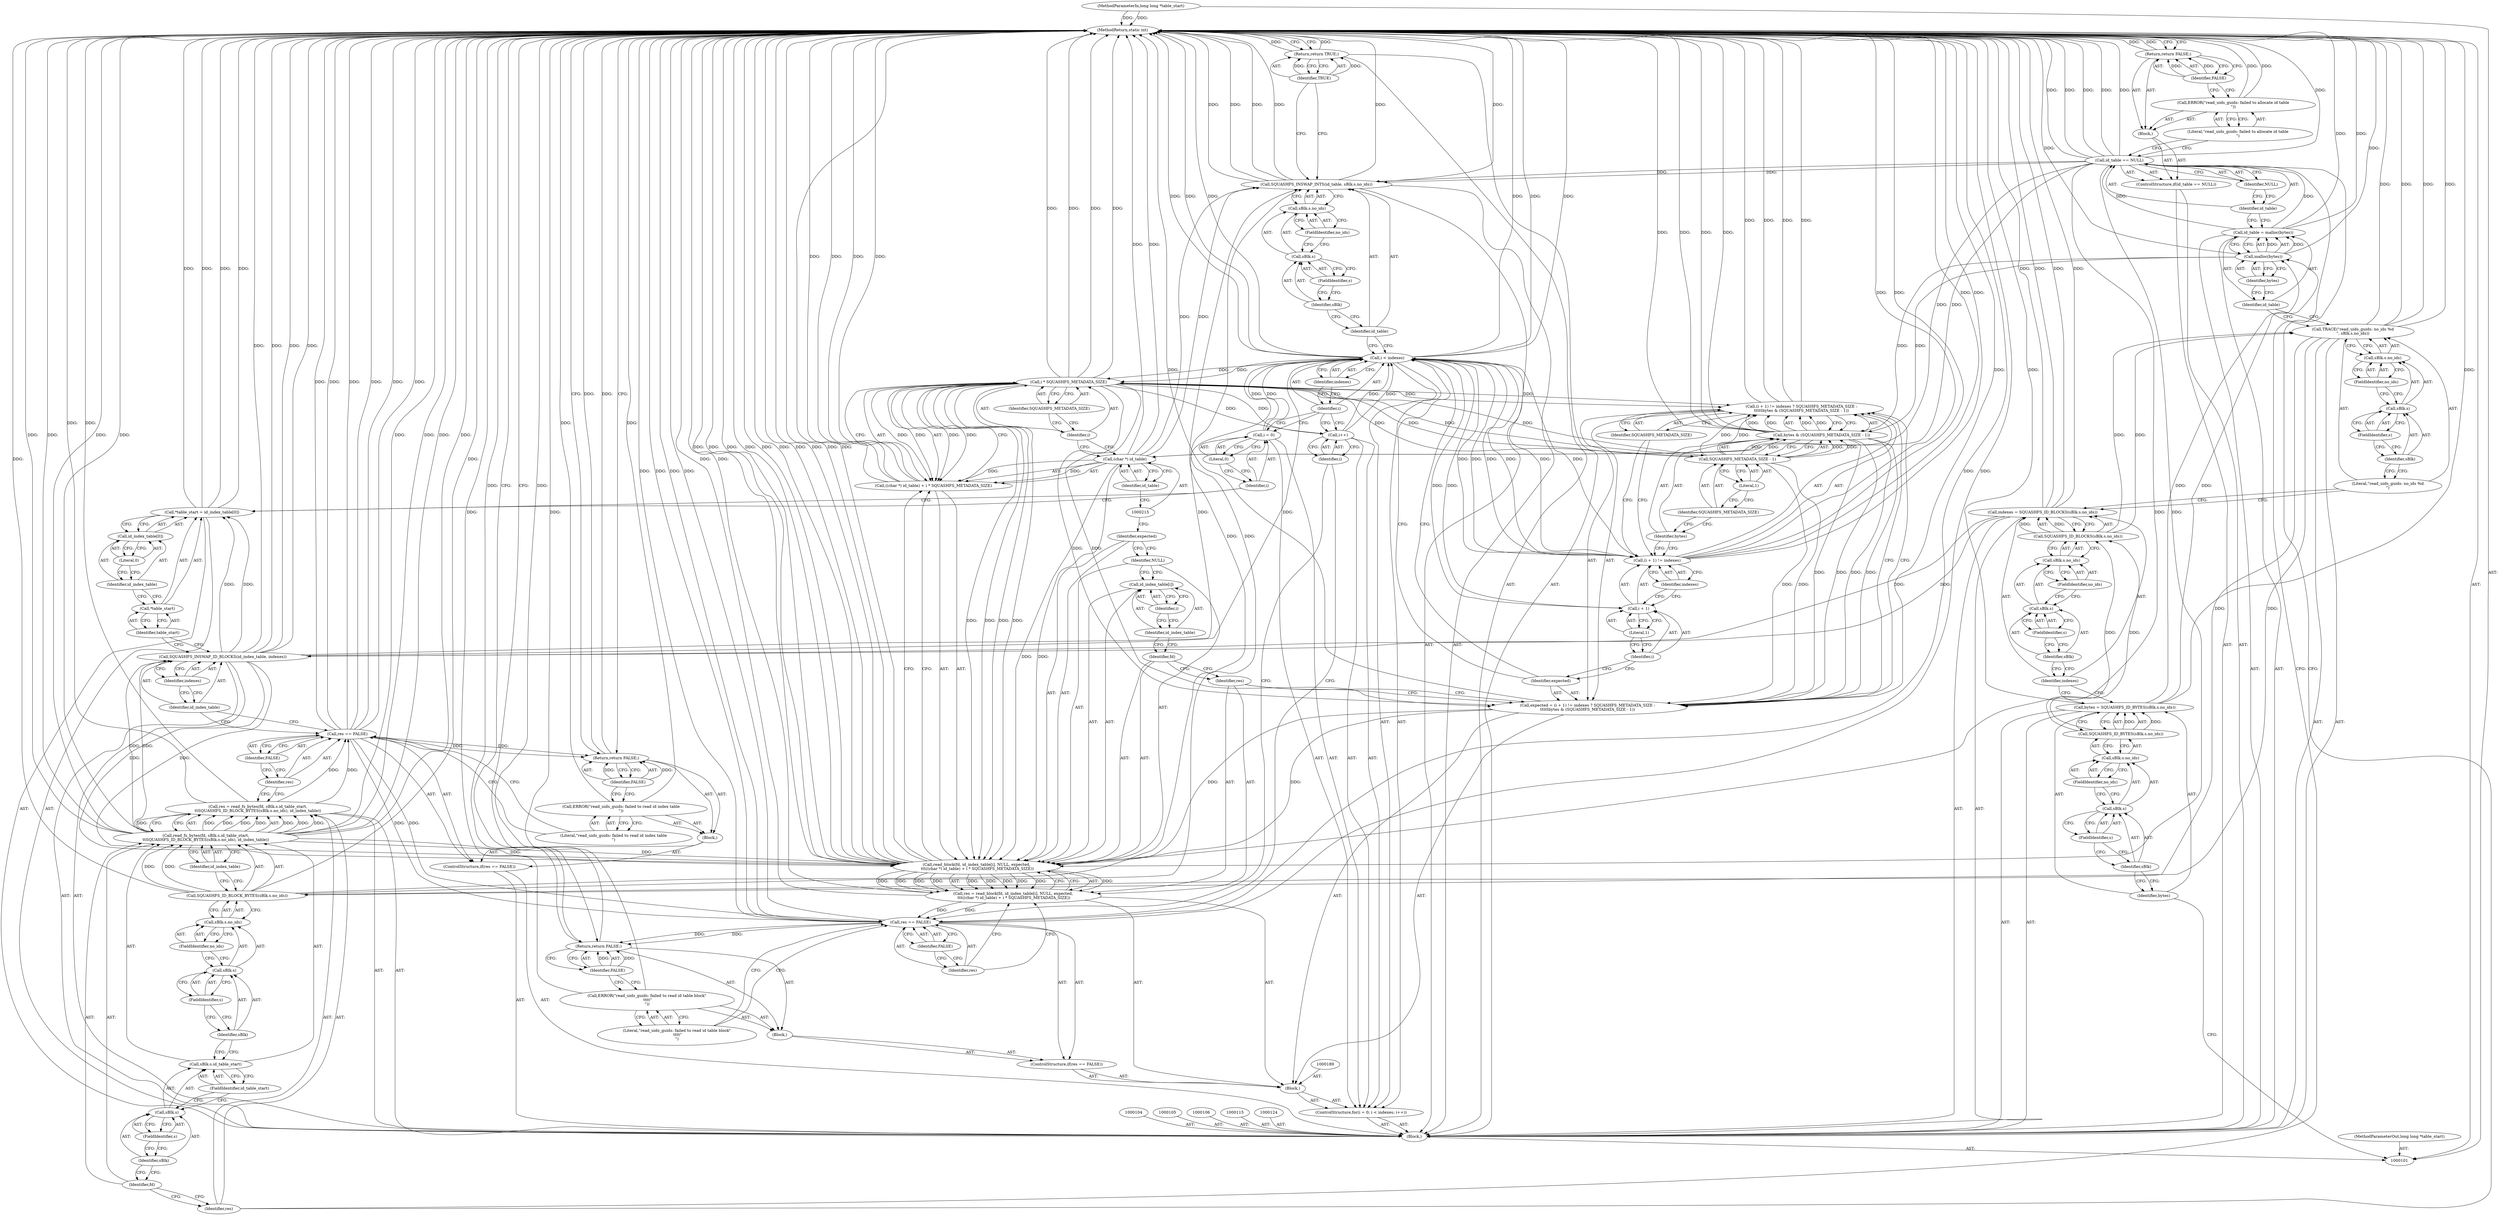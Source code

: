 digraph "1_squashfs-tools_f95864afe8833fe3ad782d714b41378e860977b1_3" {
"1000238" [label="(MethodReturn,static int)"];
"1000102" [label="(MethodParameterIn,long long *table_start)"];
"1000366" [label="(MethodParameterOut,long long *table_start)"];
"1000134" [label="(Call,malloc(bytes))"];
"1000132" [label="(Call,id_table = malloc(bytes))"];
"1000133" [label="(Identifier,id_table)"];
"1000135" [label="(Identifier,bytes)"];
"1000139" [label="(Identifier,NULL)"];
"1000136" [label="(ControlStructure,if(id_table == NULL))"];
"1000140" [label="(Block,)"];
"1000137" [label="(Call,id_table == NULL)"];
"1000138" [label="(Identifier,id_table)"];
"1000141" [label="(Call,ERROR(\"read_uids_guids: failed to allocate id table\n\"))"];
"1000142" [label="(Literal,\"read_uids_guids: failed to allocate id table\n\")"];
"1000144" [label="(Identifier,FALSE)"];
"1000143" [label="(Return,return FALSE;)"];
"1000145" [label="(Call,res = read_fs_bytes(fd, sBlk.s.id_table_start,\n\t\tSQUASHFS_ID_BLOCK_BYTES(sBlk.s.no_ids), id_index_table))"];
"1000146" [label="(Identifier,res)"];
"1000148" [label="(Identifier,fd)"];
"1000149" [label="(Call,sBlk.s.id_table_start)"];
"1000150" [label="(Call,sBlk.s)"];
"1000151" [label="(Identifier,sBlk)"];
"1000152" [label="(FieldIdentifier,s)"];
"1000153" [label="(FieldIdentifier,id_table_start)"];
"1000147" [label="(Call,read_fs_bytes(fd, sBlk.s.id_table_start,\n\t\tSQUASHFS_ID_BLOCK_BYTES(sBlk.s.no_ids), id_index_table))"];
"1000154" [label="(Call,SQUASHFS_ID_BLOCK_BYTES(sBlk.s.no_ids))"];
"1000155" [label="(Call,sBlk.s.no_ids)"];
"1000156" [label="(Call,sBlk.s)"];
"1000157" [label="(Identifier,sBlk)"];
"1000158" [label="(FieldIdentifier,s)"];
"1000159" [label="(FieldIdentifier,no_ids)"];
"1000160" [label="(Identifier,id_index_table)"];
"1000164" [label="(Identifier,FALSE)"];
"1000165" [label="(Block,)"];
"1000161" [label="(ControlStructure,if(res == FALSE))"];
"1000162" [label="(Call,res == FALSE)"];
"1000163" [label="(Identifier,res)"];
"1000166" [label="(Call,ERROR(\"read_uids_guids: failed to read id index table\n\"))"];
"1000167" [label="(Literal,\"read_uids_guids: failed to read id index table\n\")"];
"1000103" [label="(Block,)"];
"1000169" [label="(Identifier,FALSE)"];
"1000168" [label="(Return,return FALSE;)"];
"1000170" [label="(Call,SQUASHFS_INSWAP_ID_BLOCKS(id_index_table, indexes))"];
"1000171" [label="(Identifier,id_index_table)"];
"1000172" [label="(Identifier,indexes)"];
"1000173" [label="(Call,*table_start = id_index_table[0])"];
"1000174" [label="(Call,*table_start)"];
"1000176" [label="(Call,id_index_table[0])"];
"1000177" [label="(Identifier,id_index_table)"];
"1000175" [label="(Identifier,table_start)"];
"1000178" [label="(Literal,0)"];
"1000179" [label="(ControlStructure,for(i = 0; i < indexes; i++))"];
"1000183" [label="(Call,i < indexes)"];
"1000184" [label="(Identifier,i)"];
"1000185" [label="(Identifier,indexes)"];
"1000186" [label="(Call,i++)"];
"1000187" [label="(Identifier,i)"];
"1000180" [label="(Call,i = 0)"];
"1000181" [label="(Identifier,i)"];
"1000182" [label="(Literal,0)"];
"1000192" [label="(Call,(i + 1) != indexes ? SQUASHFS_METADATA_SIZE :\n\t\t\t\t\tbytes & (SQUASHFS_METADATA_SIZE - 1))"];
"1000193" [label="(Call,(i + 1) != indexes)"];
"1000194" [label="(Call,i + 1)"];
"1000195" [label="(Identifier,i)"];
"1000188" [label="(Block,)"];
"1000196" [label="(Literal,1)"];
"1000197" [label="(Identifier,indexes)"];
"1000198" [label="(Identifier,SQUASHFS_METADATA_SIZE)"];
"1000190" [label="(Call,expected = (i + 1) != indexes ? SQUASHFS_METADATA_SIZE :\n\t\t\t\t\tbytes & (SQUASHFS_METADATA_SIZE - 1))"];
"1000191" [label="(Identifier,expected)"];
"1000201" [label="(Call,SQUASHFS_METADATA_SIZE - 1)"];
"1000202" [label="(Identifier,SQUASHFS_METADATA_SIZE)"];
"1000203" [label="(Literal,1)"];
"1000199" [label="(Call,bytes & (SQUASHFS_METADATA_SIZE - 1))"];
"1000200" [label="(Identifier,bytes)"];
"1000207" [label="(Identifier,fd)"];
"1000208" [label="(Call,id_index_table[i])"];
"1000209" [label="(Identifier,id_index_table)"];
"1000204" [label="(Call,res = read_block(fd, id_index_table[i], NULL, expected,\n \t\t\t((char *) id_table) + i * SQUASHFS_METADATA_SIZE))"];
"1000205" [label="(Identifier,res)"];
"1000210" [label="(Identifier,i)"];
"1000211" [label="(Identifier,NULL)"];
"1000212" [label="(Identifier,expected)"];
"1000206" [label="(Call,read_block(fd, id_index_table[i], NULL, expected,\n \t\t\t((char *) id_table) + i * SQUASHFS_METADATA_SIZE))"];
"1000216" [label="(Identifier,id_table)"];
"1000217" [label="(Call,i * SQUASHFS_METADATA_SIZE)"];
"1000218" [label="(Identifier,i)"];
"1000219" [label="(Identifier,SQUASHFS_METADATA_SIZE)"];
"1000213" [label="(Call,((char *) id_table) + i * SQUASHFS_METADATA_SIZE)"];
"1000214" [label="(Call,(char *) id_table)"];
"1000223" [label="(Identifier,FALSE)"];
"1000224" [label="(Block,)"];
"1000220" [label="(ControlStructure,if(res == FALSE))"];
"1000221" [label="(Call,res == FALSE)"];
"1000222" [label="(Identifier,res)"];
"1000225" [label="(Call,ERROR(\"read_uids_guids: failed to read id table block\"\n \t\t\t\t\"\n\"))"];
"1000226" [label="(Literal,\"read_uids_guids: failed to read id table block\"\n \t\t\t\t\"\n\")"];
"1000109" [label="(Call,SQUASHFS_ID_BYTES(sBlk.s.no_ids))"];
"1000110" [label="(Call,sBlk.s.no_ids)"];
"1000111" [label="(Call,sBlk.s)"];
"1000112" [label="(Identifier,sBlk)"];
"1000113" [label="(FieldIdentifier,s)"];
"1000114" [label="(FieldIdentifier,no_ids)"];
"1000107" [label="(Call,bytes = SQUASHFS_ID_BYTES(sBlk.s.no_ids))"];
"1000108" [label="(Identifier,bytes)"];
"1000228" [label="(Identifier,FALSE)"];
"1000227" [label="(Return,return FALSE;)"];
"1000229" [label="(Call,SQUASHFS_INSWAP_INTS(id_table, sBlk.s.no_ids))"];
"1000230" [label="(Identifier,id_table)"];
"1000231" [label="(Call,sBlk.s.no_ids)"];
"1000232" [label="(Call,sBlk.s)"];
"1000233" [label="(Identifier,sBlk)"];
"1000234" [label="(FieldIdentifier,s)"];
"1000235" [label="(FieldIdentifier,no_ids)"];
"1000236" [label="(Return,return TRUE;)"];
"1000237" [label="(Identifier,TRUE)"];
"1000118" [label="(Call,SQUASHFS_ID_BLOCKS(sBlk.s.no_ids))"];
"1000119" [label="(Call,sBlk.s.no_ids)"];
"1000120" [label="(Call,sBlk.s)"];
"1000121" [label="(Identifier,sBlk)"];
"1000122" [label="(FieldIdentifier,s)"];
"1000123" [label="(FieldIdentifier,no_ids)"];
"1000116" [label="(Call,indexes = SQUASHFS_ID_BLOCKS(sBlk.s.no_ids))"];
"1000117" [label="(Identifier,indexes)"];
"1000125" [label="(Call,TRACE(\"read_uids_guids: no_ids %d\n\", sBlk.s.no_ids))"];
"1000127" [label="(Call,sBlk.s.no_ids)"];
"1000128" [label="(Call,sBlk.s)"];
"1000129" [label="(Identifier,sBlk)"];
"1000130" [label="(FieldIdentifier,s)"];
"1000131" [label="(FieldIdentifier,no_ids)"];
"1000126" [label="(Literal,\"read_uids_guids: no_ids %d\n\")"];
"1000238" -> "1000101"  [label="AST: "];
"1000238" -> "1000143"  [label="CFG: "];
"1000238" -> "1000168"  [label="CFG: "];
"1000238" -> "1000227"  [label="CFG: "];
"1000238" -> "1000236"  [label="CFG: "];
"1000168" -> "1000238"  [label="DDG: "];
"1000116" -> "1000238"  [label="DDG: "];
"1000116" -> "1000238"  [label="DDG: "];
"1000225" -> "1000238"  [label="DDG: "];
"1000221" -> "1000238"  [label="DDG: "];
"1000221" -> "1000238"  [label="DDG: "];
"1000221" -> "1000238"  [label="DDG: "];
"1000183" -> "1000238"  [label="DDG: "];
"1000183" -> "1000238"  [label="DDG: "];
"1000183" -> "1000238"  [label="DDG: "];
"1000217" -> "1000238"  [label="DDG: "];
"1000217" -> "1000238"  [label="DDG: "];
"1000102" -> "1000238"  [label="DDG: "];
"1000170" -> "1000238"  [label="DDG: "];
"1000170" -> "1000238"  [label="DDG: "];
"1000137" -> "1000238"  [label="DDG: "];
"1000137" -> "1000238"  [label="DDG: "];
"1000137" -> "1000238"  [label="DDG: "];
"1000162" -> "1000238"  [label="DDG: "];
"1000162" -> "1000238"  [label="DDG: "];
"1000162" -> "1000238"  [label="DDG: "];
"1000125" -> "1000238"  [label="DDG: "];
"1000125" -> "1000238"  [label="DDG: "];
"1000193" -> "1000238"  [label="DDG: "];
"1000193" -> "1000238"  [label="DDG: "];
"1000199" -> "1000238"  [label="DDG: "];
"1000199" -> "1000238"  [label="DDG: "];
"1000214" -> "1000238"  [label="DDG: "];
"1000213" -> "1000238"  [label="DDG: "];
"1000213" -> "1000238"  [label="DDG: "];
"1000147" -> "1000238"  [label="DDG: "];
"1000147" -> "1000238"  [label="DDG: "];
"1000147" -> "1000238"  [label="DDG: "];
"1000147" -> "1000238"  [label="DDG: "];
"1000204" -> "1000238"  [label="DDG: "];
"1000141" -> "1000238"  [label="DDG: "];
"1000166" -> "1000238"  [label="DDG: "];
"1000229" -> "1000238"  [label="DDG: "];
"1000229" -> "1000238"  [label="DDG: "];
"1000229" -> "1000238"  [label="DDG: "];
"1000154" -> "1000238"  [label="DDG: "];
"1000132" -> "1000238"  [label="DDG: "];
"1000206" -> "1000238"  [label="DDG: "];
"1000206" -> "1000238"  [label="DDG: "];
"1000206" -> "1000238"  [label="DDG: "];
"1000206" -> "1000238"  [label="DDG: "];
"1000206" -> "1000238"  [label="DDG: "];
"1000173" -> "1000238"  [label="DDG: "];
"1000173" -> "1000238"  [label="DDG: "];
"1000192" -> "1000238"  [label="DDG: "];
"1000192" -> "1000238"  [label="DDG: "];
"1000134" -> "1000238"  [label="DDG: "];
"1000145" -> "1000238"  [label="DDG: "];
"1000190" -> "1000238"  [label="DDG: "];
"1000107" -> "1000238"  [label="DDG: "];
"1000236" -> "1000238"  [label="DDG: "];
"1000227" -> "1000238"  [label="DDG: "];
"1000143" -> "1000238"  [label="DDG: "];
"1000102" -> "1000101"  [label="AST: "];
"1000102" -> "1000238"  [label="DDG: "];
"1000366" -> "1000101"  [label="AST: "];
"1000134" -> "1000132"  [label="AST: "];
"1000134" -> "1000135"  [label="CFG: "];
"1000135" -> "1000134"  [label="AST: "];
"1000132" -> "1000134"  [label="CFG: "];
"1000134" -> "1000238"  [label="DDG: "];
"1000134" -> "1000132"  [label="DDG: "];
"1000107" -> "1000134"  [label="DDG: "];
"1000134" -> "1000199"  [label="DDG: "];
"1000132" -> "1000103"  [label="AST: "];
"1000132" -> "1000134"  [label="CFG: "];
"1000133" -> "1000132"  [label="AST: "];
"1000134" -> "1000132"  [label="AST: "];
"1000138" -> "1000132"  [label="CFG: "];
"1000132" -> "1000238"  [label="DDG: "];
"1000134" -> "1000132"  [label="DDG: "];
"1000132" -> "1000137"  [label="DDG: "];
"1000133" -> "1000132"  [label="AST: "];
"1000133" -> "1000125"  [label="CFG: "];
"1000135" -> "1000133"  [label="CFG: "];
"1000135" -> "1000134"  [label="AST: "];
"1000135" -> "1000133"  [label="CFG: "];
"1000134" -> "1000135"  [label="CFG: "];
"1000139" -> "1000137"  [label="AST: "];
"1000139" -> "1000138"  [label="CFG: "];
"1000137" -> "1000139"  [label="CFG: "];
"1000136" -> "1000103"  [label="AST: "];
"1000137" -> "1000136"  [label="AST: "];
"1000140" -> "1000136"  [label="AST: "];
"1000140" -> "1000136"  [label="AST: "];
"1000141" -> "1000140"  [label="AST: "];
"1000143" -> "1000140"  [label="AST: "];
"1000137" -> "1000136"  [label="AST: "];
"1000137" -> "1000139"  [label="CFG: "];
"1000138" -> "1000137"  [label="AST: "];
"1000139" -> "1000137"  [label="AST: "];
"1000142" -> "1000137"  [label="CFG: "];
"1000146" -> "1000137"  [label="CFG: "];
"1000137" -> "1000238"  [label="DDG: "];
"1000137" -> "1000238"  [label="DDG: "];
"1000137" -> "1000238"  [label="DDG: "];
"1000132" -> "1000137"  [label="DDG: "];
"1000137" -> "1000206"  [label="DDG: "];
"1000137" -> "1000214"  [label="DDG: "];
"1000137" -> "1000229"  [label="DDG: "];
"1000138" -> "1000137"  [label="AST: "];
"1000138" -> "1000132"  [label="CFG: "];
"1000139" -> "1000138"  [label="CFG: "];
"1000141" -> "1000140"  [label="AST: "];
"1000141" -> "1000142"  [label="CFG: "];
"1000142" -> "1000141"  [label="AST: "];
"1000144" -> "1000141"  [label="CFG: "];
"1000141" -> "1000238"  [label="DDG: "];
"1000142" -> "1000141"  [label="AST: "];
"1000142" -> "1000137"  [label="CFG: "];
"1000141" -> "1000142"  [label="CFG: "];
"1000144" -> "1000143"  [label="AST: "];
"1000144" -> "1000141"  [label="CFG: "];
"1000143" -> "1000144"  [label="CFG: "];
"1000144" -> "1000143"  [label="DDG: "];
"1000143" -> "1000140"  [label="AST: "];
"1000143" -> "1000144"  [label="CFG: "];
"1000144" -> "1000143"  [label="AST: "];
"1000238" -> "1000143"  [label="CFG: "];
"1000143" -> "1000238"  [label="DDG: "];
"1000144" -> "1000143"  [label="DDG: "];
"1000145" -> "1000103"  [label="AST: "];
"1000145" -> "1000147"  [label="CFG: "];
"1000146" -> "1000145"  [label="AST: "];
"1000147" -> "1000145"  [label="AST: "];
"1000163" -> "1000145"  [label="CFG: "];
"1000145" -> "1000238"  [label="DDG: "];
"1000147" -> "1000145"  [label="DDG: "];
"1000147" -> "1000145"  [label="DDG: "];
"1000147" -> "1000145"  [label="DDG: "];
"1000147" -> "1000145"  [label="DDG: "];
"1000145" -> "1000162"  [label="DDG: "];
"1000146" -> "1000145"  [label="AST: "];
"1000146" -> "1000137"  [label="CFG: "];
"1000148" -> "1000146"  [label="CFG: "];
"1000148" -> "1000147"  [label="AST: "];
"1000148" -> "1000146"  [label="CFG: "];
"1000151" -> "1000148"  [label="CFG: "];
"1000149" -> "1000147"  [label="AST: "];
"1000149" -> "1000153"  [label="CFG: "];
"1000150" -> "1000149"  [label="AST: "];
"1000153" -> "1000149"  [label="AST: "];
"1000157" -> "1000149"  [label="CFG: "];
"1000150" -> "1000149"  [label="AST: "];
"1000150" -> "1000152"  [label="CFG: "];
"1000151" -> "1000150"  [label="AST: "];
"1000152" -> "1000150"  [label="AST: "];
"1000153" -> "1000150"  [label="CFG: "];
"1000151" -> "1000150"  [label="AST: "];
"1000151" -> "1000148"  [label="CFG: "];
"1000152" -> "1000151"  [label="CFG: "];
"1000152" -> "1000150"  [label="AST: "];
"1000152" -> "1000151"  [label="CFG: "];
"1000150" -> "1000152"  [label="CFG: "];
"1000153" -> "1000149"  [label="AST: "];
"1000153" -> "1000150"  [label="CFG: "];
"1000149" -> "1000153"  [label="CFG: "];
"1000147" -> "1000145"  [label="AST: "];
"1000147" -> "1000160"  [label="CFG: "];
"1000148" -> "1000147"  [label="AST: "];
"1000149" -> "1000147"  [label="AST: "];
"1000154" -> "1000147"  [label="AST: "];
"1000160" -> "1000147"  [label="AST: "];
"1000145" -> "1000147"  [label="CFG: "];
"1000147" -> "1000238"  [label="DDG: "];
"1000147" -> "1000238"  [label="DDG: "];
"1000147" -> "1000238"  [label="DDG: "];
"1000147" -> "1000238"  [label="DDG: "];
"1000147" -> "1000145"  [label="DDG: "];
"1000147" -> "1000145"  [label="DDG: "];
"1000147" -> "1000145"  [label="DDG: "];
"1000147" -> "1000145"  [label="DDG: "];
"1000154" -> "1000147"  [label="DDG: "];
"1000147" -> "1000170"  [label="DDG: "];
"1000147" -> "1000206"  [label="DDG: "];
"1000154" -> "1000147"  [label="AST: "];
"1000154" -> "1000155"  [label="CFG: "];
"1000155" -> "1000154"  [label="AST: "];
"1000160" -> "1000154"  [label="CFG: "];
"1000154" -> "1000238"  [label="DDG: "];
"1000154" -> "1000147"  [label="DDG: "];
"1000125" -> "1000154"  [label="DDG: "];
"1000154" -> "1000229"  [label="DDG: "];
"1000155" -> "1000154"  [label="AST: "];
"1000155" -> "1000159"  [label="CFG: "];
"1000156" -> "1000155"  [label="AST: "];
"1000159" -> "1000155"  [label="AST: "];
"1000154" -> "1000155"  [label="CFG: "];
"1000156" -> "1000155"  [label="AST: "];
"1000156" -> "1000158"  [label="CFG: "];
"1000157" -> "1000156"  [label="AST: "];
"1000158" -> "1000156"  [label="AST: "];
"1000159" -> "1000156"  [label="CFG: "];
"1000157" -> "1000156"  [label="AST: "];
"1000157" -> "1000149"  [label="CFG: "];
"1000158" -> "1000157"  [label="CFG: "];
"1000158" -> "1000156"  [label="AST: "];
"1000158" -> "1000157"  [label="CFG: "];
"1000156" -> "1000158"  [label="CFG: "];
"1000159" -> "1000155"  [label="AST: "];
"1000159" -> "1000156"  [label="CFG: "];
"1000155" -> "1000159"  [label="CFG: "];
"1000160" -> "1000147"  [label="AST: "];
"1000160" -> "1000154"  [label="CFG: "];
"1000147" -> "1000160"  [label="CFG: "];
"1000164" -> "1000162"  [label="AST: "];
"1000164" -> "1000163"  [label="CFG: "];
"1000162" -> "1000164"  [label="CFG: "];
"1000165" -> "1000161"  [label="AST: "];
"1000166" -> "1000165"  [label="AST: "];
"1000168" -> "1000165"  [label="AST: "];
"1000161" -> "1000103"  [label="AST: "];
"1000162" -> "1000161"  [label="AST: "];
"1000165" -> "1000161"  [label="AST: "];
"1000162" -> "1000161"  [label="AST: "];
"1000162" -> "1000164"  [label="CFG: "];
"1000163" -> "1000162"  [label="AST: "];
"1000164" -> "1000162"  [label="AST: "];
"1000167" -> "1000162"  [label="CFG: "];
"1000171" -> "1000162"  [label="CFG: "];
"1000162" -> "1000238"  [label="DDG: "];
"1000162" -> "1000238"  [label="DDG: "];
"1000162" -> "1000238"  [label="DDG: "];
"1000145" -> "1000162"  [label="DDG: "];
"1000162" -> "1000168"  [label="DDG: "];
"1000162" -> "1000221"  [label="DDG: "];
"1000163" -> "1000162"  [label="AST: "];
"1000163" -> "1000145"  [label="CFG: "];
"1000164" -> "1000163"  [label="CFG: "];
"1000166" -> "1000165"  [label="AST: "];
"1000166" -> "1000167"  [label="CFG: "];
"1000167" -> "1000166"  [label="AST: "];
"1000169" -> "1000166"  [label="CFG: "];
"1000166" -> "1000238"  [label="DDG: "];
"1000167" -> "1000166"  [label="AST: "];
"1000167" -> "1000162"  [label="CFG: "];
"1000166" -> "1000167"  [label="CFG: "];
"1000103" -> "1000101"  [label="AST: "];
"1000104" -> "1000103"  [label="AST: "];
"1000105" -> "1000103"  [label="AST: "];
"1000106" -> "1000103"  [label="AST: "];
"1000107" -> "1000103"  [label="AST: "];
"1000115" -> "1000103"  [label="AST: "];
"1000116" -> "1000103"  [label="AST: "];
"1000124" -> "1000103"  [label="AST: "];
"1000125" -> "1000103"  [label="AST: "];
"1000132" -> "1000103"  [label="AST: "];
"1000136" -> "1000103"  [label="AST: "];
"1000145" -> "1000103"  [label="AST: "];
"1000161" -> "1000103"  [label="AST: "];
"1000170" -> "1000103"  [label="AST: "];
"1000173" -> "1000103"  [label="AST: "];
"1000179" -> "1000103"  [label="AST: "];
"1000229" -> "1000103"  [label="AST: "];
"1000236" -> "1000103"  [label="AST: "];
"1000169" -> "1000168"  [label="AST: "];
"1000169" -> "1000166"  [label="CFG: "];
"1000168" -> "1000169"  [label="CFG: "];
"1000169" -> "1000168"  [label="DDG: "];
"1000168" -> "1000165"  [label="AST: "];
"1000168" -> "1000169"  [label="CFG: "];
"1000169" -> "1000168"  [label="AST: "];
"1000238" -> "1000168"  [label="CFG: "];
"1000168" -> "1000238"  [label="DDG: "];
"1000169" -> "1000168"  [label="DDG: "];
"1000162" -> "1000168"  [label="DDG: "];
"1000170" -> "1000103"  [label="AST: "];
"1000170" -> "1000172"  [label="CFG: "];
"1000171" -> "1000170"  [label="AST: "];
"1000172" -> "1000170"  [label="AST: "];
"1000175" -> "1000170"  [label="CFG: "];
"1000170" -> "1000238"  [label="DDG: "];
"1000170" -> "1000238"  [label="DDG: "];
"1000147" -> "1000170"  [label="DDG: "];
"1000116" -> "1000170"  [label="DDG: "];
"1000170" -> "1000173"  [label="DDG: "];
"1000170" -> "1000183"  [label="DDG: "];
"1000170" -> "1000206"  [label="DDG: "];
"1000171" -> "1000170"  [label="AST: "];
"1000171" -> "1000162"  [label="CFG: "];
"1000172" -> "1000171"  [label="CFG: "];
"1000172" -> "1000170"  [label="AST: "];
"1000172" -> "1000171"  [label="CFG: "];
"1000170" -> "1000172"  [label="CFG: "];
"1000173" -> "1000103"  [label="AST: "];
"1000173" -> "1000176"  [label="CFG: "];
"1000174" -> "1000173"  [label="AST: "];
"1000176" -> "1000173"  [label="AST: "];
"1000181" -> "1000173"  [label="CFG: "];
"1000173" -> "1000238"  [label="DDG: "];
"1000173" -> "1000238"  [label="DDG: "];
"1000170" -> "1000173"  [label="DDG: "];
"1000174" -> "1000173"  [label="AST: "];
"1000174" -> "1000175"  [label="CFG: "];
"1000175" -> "1000174"  [label="AST: "];
"1000177" -> "1000174"  [label="CFG: "];
"1000176" -> "1000173"  [label="AST: "];
"1000176" -> "1000178"  [label="CFG: "];
"1000177" -> "1000176"  [label="AST: "];
"1000178" -> "1000176"  [label="AST: "];
"1000173" -> "1000176"  [label="CFG: "];
"1000177" -> "1000176"  [label="AST: "];
"1000177" -> "1000174"  [label="CFG: "];
"1000178" -> "1000177"  [label="CFG: "];
"1000175" -> "1000174"  [label="AST: "];
"1000175" -> "1000170"  [label="CFG: "];
"1000174" -> "1000175"  [label="CFG: "];
"1000178" -> "1000176"  [label="AST: "];
"1000178" -> "1000177"  [label="CFG: "];
"1000176" -> "1000178"  [label="CFG: "];
"1000179" -> "1000103"  [label="AST: "];
"1000180" -> "1000179"  [label="AST: "];
"1000183" -> "1000179"  [label="AST: "];
"1000186" -> "1000179"  [label="AST: "];
"1000188" -> "1000179"  [label="AST: "];
"1000183" -> "1000179"  [label="AST: "];
"1000183" -> "1000185"  [label="CFG: "];
"1000184" -> "1000183"  [label="AST: "];
"1000185" -> "1000183"  [label="AST: "];
"1000191" -> "1000183"  [label="CFG: "];
"1000230" -> "1000183"  [label="CFG: "];
"1000183" -> "1000238"  [label="DDG: "];
"1000183" -> "1000238"  [label="DDG: "];
"1000183" -> "1000238"  [label="DDG: "];
"1000186" -> "1000183"  [label="DDG: "];
"1000180" -> "1000183"  [label="DDG: "];
"1000170" -> "1000183"  [label="DDG: "];
"1000193" -> "1000183"  [label="DDG: "];
"1000183" -> "1000193"  [label="DDG: "];
"1000183" -> "1000193"  [label="DDG: "];
"1000183" -> "1000194"  [label="DDG: "];
"1000183" -> "1000217"  [label="DDG: "];
"1000184" -> "1000183"  [label="AST: "];
"1000184" -> "1000180"  [label="CFG: "];
"1000184" -> "1000186"  [label="CFG: "];
"1000185" -> "1000184"  [label="CFG: "];
"1000185" -> "1000183"  [label="AST: "];
"1000185" -> "1000184"  [label="CFG: "];
"1000183" -> "1000185"  [label="CFG: "];
"1000186" -> "1000179"  [label="AST: "];
"1000186" -> "1000187"  [label="CFG: "];
"1000187" -> "1000186"  [label="AST: "];
"1000184" -> "1000186"  [label="CFG: "];
"1000186" -> "1000183"  [label="DDG: "];
"1000217" -> "1000186"  [label="DDG: "];
"1000187" -> "1000186"  [label="AST: "];
"1000187" -> "1000221"  [label="CFG: "];
"1000186" -> "1000187"  [label="CFG: "];
"1000180" -> "1000179"  [label="AST: "];
"1000180" -> "1000182"  [label="CFG: "];
"1000181" -> "1000180"  [label="AST: "];
"1000182" -> "1000180"  [label="AST: "];
"1000184" -> "1000180"  [label="CFG: "];
"1000180" -> "1000183"  [label="DDG: "];
"1000181" -> "1000180"  [label="AST: "];
"1000181" -> "1000173"  [label="CFG: "];
"1000182" -> "1000181"  [label="CFG: "];
"1000182" -> "1000180"  [label="AST: "];
"1000182" -> "1000181"  [label="CFG: "];
"1000180" -> "1000182"  [label="CFG: "];
"1000192" -> "1000190"  [label="AST: "];
"1000192" -> "1000198"  [label="CFG: "];
"1000192" -> "1000199"  [label="CFG: "];
"1000193" -> "1000192"  [label="AST: "];
"1000198" -> "1000192"  [label="AST: "];
"1000199" -> "1000192"  [label="AST: "];
"1000190" -> "1000192"  [label="CFG: "];
"1000192" -> "1000238"  [label="DDG: "];
"1000192" -> "1000238"  [label="DDG: "];
"1000217" -> "1000192"  [label="DDG: "];
"1000201" -> "1000192"  [label="DDG: "];
"1000199" -> "1000192"  [label="DDG: "];
"1000199" -> "1000192"  [label="DDG: "];
"1000193" -> "1000192"  [label="AST: "];
"1000193" -> "1000197"  [label="CFG: "];
"1000194" -> "1000193"  [label="AST: "];
"1000197" -> "1000193"  [label="AST: "];
"1000198" -> "1000193"  [label="CFG: "];
"1000200" -> "1000193"  [label="CFG: "];
"1000193" -> "1000238"  [label="DDG: "];
"1000193" -> "1000238"  [label="DDG: "];
"1000193" -> "1000183"  [label="DDG: "];
"1000183" -> "1000193"  [label="DDG: "];
"1000183" -> "1000193"  [label="DDG: "];
"1000194" -> "1000193"  [label="AST: "];
"1000194" -> "1000196"  [label="CFG: "];
"1000195" -> "1000194"  [label="AST: "];
"1000196" -> "1000194"  [label="AST: "];
"1000197" -> "1000194"  [label="CFG: "];
"1000183" -> "1000194"  [label="DDG: "];
"1000195" -> "1000194"  [label="AST: "];
"1000195" -> "1000191"  [label="CFG: "];
"1000196" -> "1000195"  [label="CFG: "];
"1000188" -> "1000179"  [label="AST: "];
"1000189" -> "1000188"  [label="AST: "];
"1000190" -> "1000188"  [label="AST: "];
"1000204" -> "1000188"  [label="AST: "];
"1000220" -> "1000188"  [label="AST: "];
"1000196" -> "1000194"  [label="AST: "];
"1000196" -> "1000195"  [label="CFG: "];
"1000194" -> "1000196"  [label="CFG: "];
"1000197" -> "1000193"  [label="AST: "];
"1000197" -> "1000194"  [label="CFG: "];
"1000193" -> "1000197"  [label="CFG: "];
"1000198" -> "1000192"  [label="AST: "];
"1000198" -> "1000193"  [label="CFG: "];
"1000192" -> "1000198"  [label="CFG: "];
"1000190" -> "1000188"  [label="AST: "];
"1000190" -> "1000192"  [label="CFG: "];
"1000191" -> "1000190"  [label="AST: "];
"1000192" -> "1000190"  [label="AST: "];
"1000205" -> "1000190"  [label="CFG: "];
"1000190" -> "1000238"  [label="DDG: "];
"1000217" -> "1000190"  [label="DDG: "];
"1000201" -> "1000190"  [label="DDG: "];
"1000199" -> "1000190"  [label="DDG: "];
"1000199" -> "1000190"  [label="DDG: "];
"1000190" -> "1000206"  [label="DDG: "];
"1000191" -> "1000190"  [label="AST: "];
"1000191" -> "1000183"  [label="CFG: "];
"1000195" -> "1000191"  [label="CFG: "];
"1000201" -> "1000199"  [label="AST: "];
"1000201" -> "1000203"  [label="CFG: "];
"1000202" -> "1000201"  [label="AST: "];
"1000203" -> "1000201"  [label="AST: "];
"1000199" -> "1000201"  [label="CFG: "];
"1000201" -> "1000190"  [label="DDG: "];
"1000201" -> "1000192"  [label="DDG: "];
"1000201" -> "1000199"  [label="DDG: "];
"1000201" -> "1000199"  [label="DDG: "];
"1000217" -> "1000201"  [label="DDG: "];
"1000201" -> "1000217"  [label="DDG: "];
"1000202" -> "1000201"  [label="AST: "];
"1000202" -> "1000200"  [label="CFG: "];
"1000203" -> "1000202"  [label="CFG: "];
"1000203" -> "1000201"  [label="AST: "];
"1000203" -> "1000202"  [label="CFG: "];
"1000201" -> "1000203"  [label="CFG: "];
"1000199" -> "1000192"  [label="AST: "];
"1000199" -> "1000201"  [label="CFG: "];
"1000200" -> "1000199"  [label="AST: "];
"1000201" -> "1000199"  [label="AST: "];
"1000192" -> "1000199"  [label="CFG: "];
"1000199" -> "1000238"  [label="DDG: "];
"1000199" -> "1000238"  [label="DDG: "];
"1000199" -> "1000190"  [label="DDG: "];
"1000199" -> "1000190"  [label="DDG: "];
"1000199" -> "1000192"  [label="DDG: "];
"1000199" -> "1000192"  [label="DDG: "];
"1000134" -> "1000199"  [label="DDG: "];
"1000201" -> "1000199"  [label="DDG: "];
"1000201" -> "1000199"  [label="DDG: "];
"1000200" -> "1000199"  [label="AST: "];
"1000200" -> "1000193"  [label="CFG: "];
"1000202" -> "1000200"  [label="CFG: "];
"1000207" -> "1000206"  [label="AST: "];
"1000207" -> "1000205"  [label="CFG: "];
"1000209" -> "1000207"  [label="CFG: "];
"1000208" -> "1000206"  [label="AST: "];
"1000208" -> "1000210"  [label="CFG: "];
"1000209" -> "1000208"  [label="AST: "];
"1000210" -> "1000208"  [label="AST: "];
"1000211" -> "1000208"  [label="CFG: "];
"1000209" -> "1000208"  [label="AST: "];
"1000209" -> "1000207"  [label="CFG: "];
"1000210" -> "1000209"  [label="CFG: "];
"1000204" -> "1000188"  [label="AST: "];
"1000204" -> "1000206"  [label="CFG: "];
"1000205" -> "1000204"  [label="AST: "];
"1000206" -> "1000204"  [label="AST: "];
"1000222" -> "1000204"  [label="CFG: "];
"1000204" -> "1000238"  [label="DDG: "];
"1000206" -> "1000204"  [label="DDG: "];
"1000206" -> "1000204"  [label="DDG: "];
"1000206" -> "1000204"  [label="DDG: "];
"1000206" -> "1000204"  [label="DDG: "];
"1000206" -> "1000204"  [label="DDG: "];
"1000204" -> "1000221"  [label="DDG: "];
"1000205" -> "1000204"  [label="AST: "];
"1000205" -> "1000190"  [label="CFG: "];
"1000207" -> "1000205"  [label="CFG: "];
"1000210" -> "1000208"  [label="AST: "];
"1000210" -> "1000209"  [label="CFG: "];
"1000208" -> "1000210"  [label="CFG: "];
"1000211" -> "1000206"  [label="AST: "];
"1000211" -> "1000208"  [label="CFG: "];
"1000212" -> "1000211"  [label="CFG: "];
"1000212" -> "1000206"  [label="AST: "];
"1000212" -> "1000211"  [label="CFG: "];
"1000215" -> "1000212"  [label="CFG: "];
"1000206" -> "1000204"  [label="AST: "];
"1000206" -> "1000213"  [label="CFG: "];
"1000207" -> "1000206"  [label="AST: "];
"1000208" -> "1000206"  [label="AST: "];
"1000211" -> "1000206"  [label="AST: "];
"1000212" -> "1000206"  [label="AST: "];
"1000213" -> "1000206"  [label="AST: "];
"1000204" -> "1000206"  [label="CFG: "];
"1000206" -> "1000238"  [label="DDG: "];
"1000206" -> "1000238"  [label="DDG: "];
"1000206" -> "1000238"  [label="DDG: "];
"1000206" -> "1000238"  [label="DDG: "];
"1000206" -> "1000238"  [label="DDG: "];
"1000206" -> "1000204"  [label="DDG: "];
"1000206" -> "1000204"  [label="DDG: "];
"1000206" -> "1000204"  [label="DDG: "];
"1000206" -> "1000204"  [label="DDG: "];
"1000206" -> "1000204"  [label="DDG: "];
"1000147" -> "1000206"  [label="DDG: "];
"1000170" -> "1000206"  [label="DDG: "];
"1000137" -> "1000206"  [label="DDG: "];
"1000190" -> "1000206"  [label="DDG: "];
"1000214" -> "1000206"  [label="DDG: "];
"1000217" -> "1000206"  [label="DDG: "];
"1000217" -> "1000206"  [label="DDG: "];
"1000216" -> "1000214"  [label="AST: "];
"1000216" -> "1000215"  [label="CFG: "];
"1000214" -> "1000216"  [label="CFG: "];
"1000217" -> "1000213"  [label="AST: "];
"1000217" -> "1000219"  [label="CFG: "];
"1000218" -> "1000217"  [label="AST: "];
"1000219" -> "1000217"  [label="AST: "];
"1000213" -> "1000217"  [label="CFG: "];
"1000217" -> "1000238"  [label="DDG: "];
"1000217" -> "1000238"  [label="DDG: "];
"1000217" -> "1000186"  [label="DDG: "];
"1000217" -> "1000190"  [label="DDG: "];
"1000217" -> "1000192"  [label="DDG: "];
"1000217" -> "1000201"  [label="DDG: "];
"1000217" -> "1000206"  [label="DDG: "];
"1000217" -> "1000206"  [label="DDG: "];
"1000217" -> "1000213"  [label="DDG: "];
"1000217" -> "1000213"  [label="DDG: "];
"1000183" -> "1000217"  [label="DDG: "];
"1000201" -> "1000217"  [label="DDG: "];
"1000218" -> "1000217"  [label="AST: "];
"1000218" -> "1000214"  [label="CFG: "];
"1000219" -> "1000218"  [label="CFG: "];
"1000219" -> "1000217"  [label="AST: "];
"1000219" -> "1000218"  [label="CFG: "];
"1000217" -> "1000219"  [label="CFG: "];
"1000213" -> "1000206"  [label="AST: "];
"1000213" -> "1000217"  [label="CFG: "];
"1000214" -> "1000213"  [label="AST: "];
"1000217" -> "1000213"  [label="AST: "];
"1000206" -> "1000213"  [label="CFG: "];
"1000213" -> "1000238"  [label="DDG: "];
"1000213" -> "1000238"  [label="DDG: "];
"1000214" -> "1000213"  [label="DDG: "];
"1000217" -> "1000213"  [label="DDG: "];
"1000217" -> "1000213"  [label="DDG: "];
"1000214" -> "1000213"  [label="AST: "];
"1000214" -> "1000216"  [label="CFG: "];
"1000215" -> "1000214"  [label="AST: "];
"1000216" -> "1000214"  [label="AST: "];
"1000218" -> "1000214"  [label="CFG: "];
"1000214" -> "1000238"  [label="DDG: "];
"1000214" -> "1000206"  [label="DDG: "];
"1000214" -> "1000213"  [label="DDG: "];
"1000137" -> "1000214"  [label="DDG: "];
"1000214" -> "1000229"  [label="DDG: "];
"1000223" -> "1000221"  [label="AST: "];
"1000223" -> "1000222"  [label="CFG: "];
"1000221" -> "1000223"  [label="CFG: "];
"1000224" -> "1000220"  [label="AST: "];
"1000225" -> "1000224"  [label="AST: "];
"1000227" -> "1000224"  [label="AST: "];
"1000220" -> "1000188"  [label="AST: "];
"1000221" -> "1000220"  [label="AST: "];
"1000224" -> "1000220"  [label="AST: "];
"1000221" -> "1000220"  [label="AST: "];
"1000221" -> "1000223"  [label="CFG: "];
"1000222" -> "1000221"  [label="AST: "];
"1000223" -> "1000221"  [label="AST: "];
"1000226" -> "1000221"  [label="CFG: "];
"1000187" -> "1000221"  [label="CFG: "];
"1000221" -> "1000238"  [label="DDG: "];
"1000221" -> "1000238"  [label="DDG: "];
"1000221" -> "1000238"  [label="DDG: "];
"1000204" -> "1000221"  [label="DDG: "];
"1000162" -> "1000221"  [label="DDG: "];
"1000221" -> "1000227"  [label="DDG: "];
"1000222" -> "1000221"  [label="AST: "];
"1000222" -> "1000204"  [label="CFG: "];
"1000223" -> "1000222"  [label="CFG: "];
"1000225" -> "1000224"  [label="AST: "];
"1000225" -> "1000226"  [label="CFG: "];
"1000226" -> "1000225"  [label="AST: "];
"1000228" -> "1000225"  [label="CFG: "];
"1000225" -> "1000238"  [label="DDG: "];
"1000226" -> "1000225"  [label="AST: "];
"1000226" -> "1000221"  [label="CFG: "];
"1000225" -> "1000226"  [label="CFG: "];
"1000109" -> "1000107"  [label="AST: "];
"1000109" -> "1000110"  [label="CFG: "];
"1000110" -> "1000109"  [label="AST: "];
"1000107" -> "1000109"  [label="CFG: "];
"1000109" -> "1000107"  [label="DDG: "];
"1000109" -> "1000118"  [label="DDG: "];
"1000110" -> "1000109"  [label="AST: "];
"1000110" -> "1000114"  [label="CFG: "];
"1000111" -> "1000110"  [label="AST: "];
"1000114" -> "1000110"  [label="AST: "];
"1000109" -> "1000110"  [label="CFG: "];
"1000111" -> "1000110"  [label="AST: "];
"1000111" -> "1000113"  [label="CFG: "];
"1000112" -> "1000111"  [label="AST: "];
"1000113" -> "1000111"  [label="AST: "];
"1000114" -> "1000111"  [label="CFG: "];
"1000112" -> "1000111"  [label="AST: "];
"1000112" -> "1000108"  [label="CFG: "];
"1000113" -> "1000112"  [label="CFG: "];
"1000113" -> "1000111"  [label="AST: "];
"1000113" -> "1000112"  [label="CFG: "];
"1000111" -> "1000113"  [label="CFG: "];
"1000114" -> "1000110"  [label="AST: "];
"1000114" -> "1000111"  [label="CFG: "];
"1000110" -> "1000114"  [label="CFG: "];
"1000107" -> "1000103"  [label="AST: "];
"1000107" -> "1000109"  [label="CFG: "];
"1000108" -> "1000107"  [label="AST: "];
"1000109" -> "1000107"  [label="AST: "];
"1000117" -> "1000107"  [label="CFG: "];
"1000107" -> "1000238"  [label="DDG: "];
"1000109" -> "1000107"  [label="DDG: "];
"1000107" -> "1000134"  [label="DDG: "];
"1000108" -> "1000107"  [label="AST: "];
"1000108" -> "1000101"  [label="CFG: "];
"1000112" -> "1000108"  [label="CFG: "];
"1000228" -> "1000227"  [label="AST: "];
"1000228" -> "1000225"  [label="CFG: "];
"1000227" -> "1000228"  [label="CFG: "];
"1000228" -> "1000227"  [label="DDG: "];
"1000227" -> "1000224"  [label="AST: "];
"1000227" -> "1000228"  [label="CFG: "];
"1000228" -> "1000227"  [label="AST: "];
"1000238" -> "1000227"  [label="CFG: "];
"1000227" -> "1000238"  [label="DDG: "];
"1000228" -> "1000227"  [label="DDG: "];
"1000221" -> "1000227"  [label="DDG: "];
"1000229" -> "1000103"  [label="AST: "];
"1000229" -> "1000231"  [label="CFG: "];
"1000230" -> "1000229"  [label="AST: "];
"1000231" -> "1000229"  [label="AST: "];
"1000237" -> "1000229"  [label="CFG: "];
"1000229" -> "1000238"  [label="DDG: "];
"1000229" -> "1000238"  [label="DDG: "];
"1000229" -> "1000238"  [label="DDG: "];
"1000214" -> "1000229"  [label="DDG: "];
"1000137" -> "1000229"  [label="DDG: "];
"1000154" -> "1000229"  [label="DDG: "];
"1000230" -> "1000229"  [label="AST: "];
"1000230" -> "1000183"  [label="CFG: "];
"1000233" -> "1000230"  [label="CFG: "];
"1000231" -> "1000229"  [label="AST: "];
"1000231" -> "1000235"  [label="CFG: "];
"1000232" -> "1000231"  [label="AST: "];
"1000235" -> "1000231"  [label="AST: "];
"1000229" -> "1000231"  [label="CFG: "];
"1000232" -> "1000231"  [label="AST: "];
"1000232" -> "1000234"  [label="CFG: "];
"1000233" -> "1000232"  [label="AST: "];
"1000234" -> "1000232"  [label="AST: "];
"1000235" -> "1000232"  [label="CFG: "];
"1000233" -> "1000232"  [label="AST: "];
"1000233" -> "1000230"  [label="CFG: "];
"1000234" -> "1000233"  [label="CFG: "];
"1000234" -> "1000232"  [label="AST: "];
"1000234" -> "1000233"  [label="CFG: "];
"1000232" -> "1000234"  [label="CFG: "];
"1000235" -> "1000231"  [label="AST: "];
"1000235" -> "1000232"  [label="CFG: "];
"1000231" -> "1000235"  [label="CFG: "];
"1000236" -> "1000103"  [label="AST: "];
"1000236" -> "1000237"  [label="CFG: "];
"1000237" -> "1000236"  [label="AST: "];
"1000238" -> "1000236"  [label="CFG: "];
"1000236" -> "1000238"  [label="DDG: "];
"1000237" -> "1000236"  [label="DDG: "];
"1000237" -> "1000236"  [label="AST: "];
"1000237" -> "1000229"  [label="CFG: "];
"1000236" -> "1000237"  [label="CFG: "];
"1000237" -> "1000236"  [label="DDG: "];
"1000118" -> "1000116"  [label="AST: "];
"1000118" -> "1000119"  [label="CFG: "];
"1000119" -> "1000118"  [label="AST: "];
"1000116" -> "1000118"  [label="CFG: "];
"1000118" -> "1000116"  [label="DDG: "];
"1000109" -> "1000118"  [label="DDG: "];
"1000118" -> "1000125"  [label="DDG: "];
"1000119" -> "1000118"  [label="AST: "];
"1000119" -> "1000123"  [label="CFG: "];
"1000120" -> "1000119"  [label="AST: "];
"1000123" -> "1000119"  [label="AST: "];
"1000118" -> "1000119"  [label="CFG: "];
"1000120" -> "1000119"  [label="AST: "];
"1000120" -> "1000122"  [label="CFG: "];
"1000121" -> "1000120"  [label="AST: "];
"1000122" -> "1000120"  [label="AST: "];
"1000123" -> "1000120"  [label="CFG: "];
"1000121" -> "1000120"  [label="AST: "];
"1000121" -> "1000117"  [label="CFG: "];
"1000122" -> "1000121"  [label="CFG: "];
"1000122" -> "1000120"  [label="AST: "];
"1000122" -> "1000121"  [label="CFG: "];
"1000120" -> "1000122"  [label="CFG: "];
"1000123" -> "1000119"  [label="AST: "];
"1000123" -> "1000120"  [label="CFG: "];
"1000119" -> "1000123"  [label="CFG: "];
"1000116" -> "1000103"  [label="AST: "];
"1000116" -> "1000118"  [label="CFG: "];
"1000117" -> "1000116"  [label="AST: "];
"1000118" -> "1000116"  [label="AST: "];
"1000126" -> "1000116"  [label="CFG: "];
"1000116" -> "1000238"  [label="DDG: "];
"1000116" -> "1000238"  [label="DDG: "];
"1000118" -> "1000116"  [label="DDG: "];
"1000116" -> "1000170"  [label="DDG: "];
"1000117" -> "1000116"  [label="AST: "];
"1000117" -> "1000107"  [label="CFG: "];
"1000121" -> "1000117"  [label="CFG: "];
"1000125" -> "1000103"  [label="AST: "];
"1000125" -> "1000127"  [label="CFG: "];
"1000126" -> "1000125"  [label="AST: "];
"1000127" -> "1000125"  [label="AST: "];
"1000133" -> "1000125"  [label="CFG: "];
"1000125" -> "1000238"  [label="DDG: "];
"1000125" -> "1000238"  [label="DDG: "];
"1000118" -> "1000125"  [label="DDG: "];
"1000125" -> "1000154"  [label="DDG: "];
"1000127" -> "1000125"  [label="AST: "];
"1000127" -> "1000131"  [label="CFG: "];
"1000128" -> "1000127"  [label="AST: "];
"1000131" -> "1000127"  [label="AST: "];
"1000125" -> "1000127"  [label="CFG: "];
"1000128" -> "1000127"  [label="AST: "];
"1000128" -> "1000130"  [label="CFG: "];
"1000129" -> "1000128"  [label="AST: "];
"1000130" -> "1000128"  [label="AST: "];
"1000131" -> "1000128"  [label="CFG: "];
"1000129" -> "1000128"  [label="AST: "];
"1000129" -> "1000126"  [label="CFG: "];
"1000130" -> "1000129"  [label="CFG: "];
"1000130" -> "1000128"  [label="AST: "];
"1000130" -> "1000129"  [label="CFG: "];
"1000128" -> "1000130"  [label="CFG: "];
"1000131" -> "1000127"  [label="AST: "];
"1000131" -> "1000128"  [label="CFG: "];
"1000127" -> "1000131"  [label="CFG: "];
"1000126" -> "1000125"  [label="AST: "];
"1000126" -> "1000116"  [label="CFG: "];
"1000129" -> "1000126"  [label="CFG: "];
}
